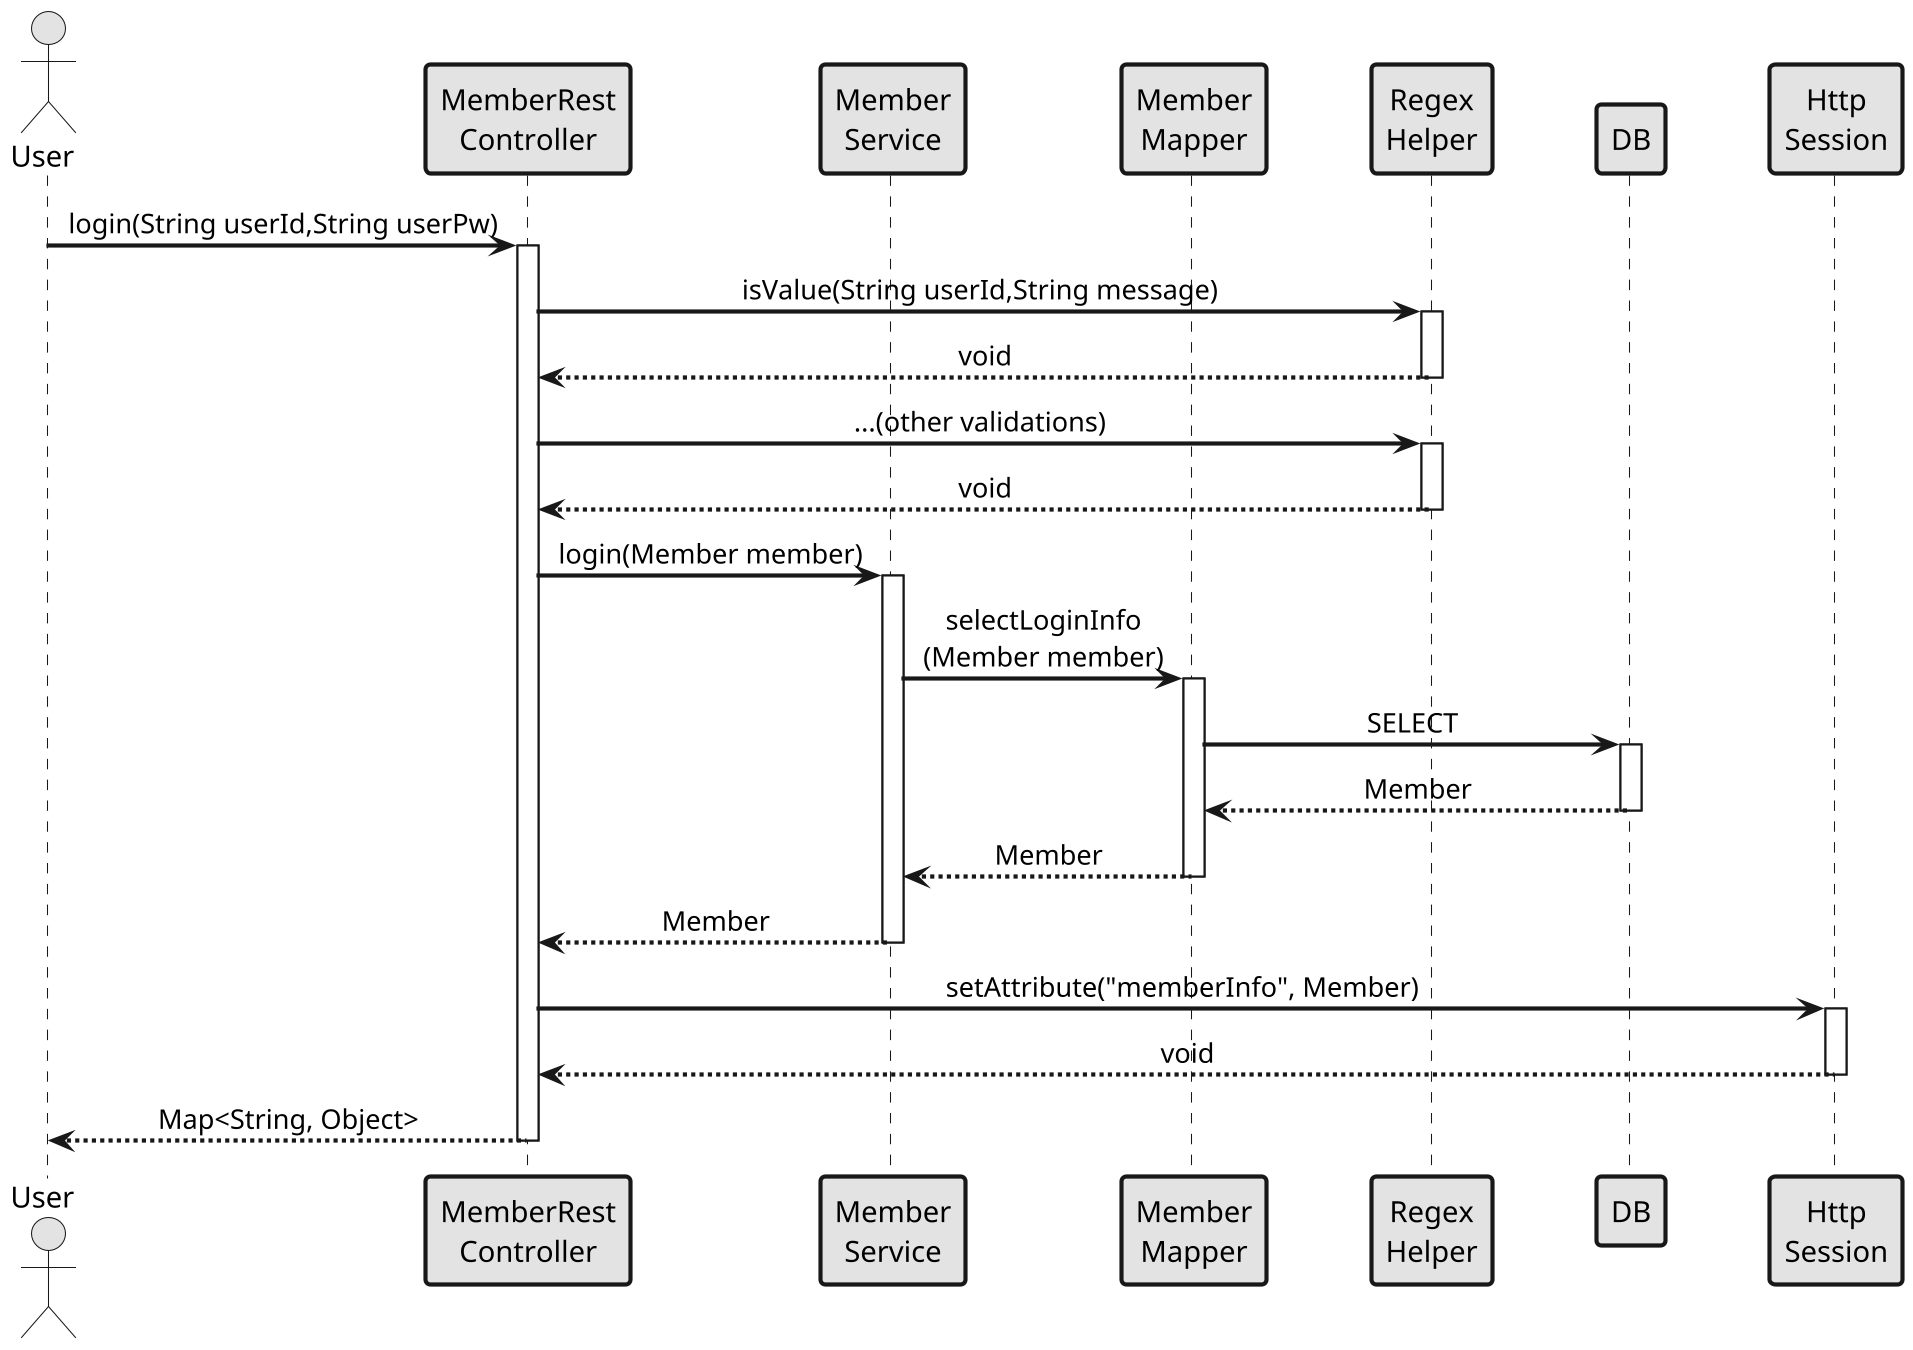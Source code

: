 @startuml
skinparam dpi 200
skinparam sequenceMessageAlign center
skinparam monochrome true
skinparam sequenceParticipantBorderThickness 2
skinparam sequenceArrowThickness 2
skinparam maxMessageSize 300
skinparam participantPadding 20
skinparam boxPadding 10

actor User
participant "MemberRest\nController" as Controller
participant "Member\nService" as Service
participant "Member\nMapper" as Mapper
participant "Regex\nHelper" as Helper
participant "DB" as DB
participant "Http\nSession" as Session

User -> Controller : login(String userId,String userPw)
activate Controller

Controller -> Helper : isValue(String userId,String message)
activate Helper
Helper --> Controller : void
deactivate Helper

Controller -> Helper : ...(other validations)
activate Helper
Helper --> Controller : void
deactivate Helper

Controller -> Service : login(Member member)
activate Service

Service -> Mapper : selectLoginInfo\n(Member member)
activate Mapper

Mapper -> DB : SELECT
activate DB
DB --> Mapper : Member
deactivate DB

Mapper --> Service : Member
deactivate Mapper

Service --> Controller : Member
deactivate Service

Controller -> Session : setAttribute("memberInfo", Member)
activate Session
Session --> Controller : void
deactivate Session

Controller --> User : Map<String, Object>
deactivate Controller

@enduml